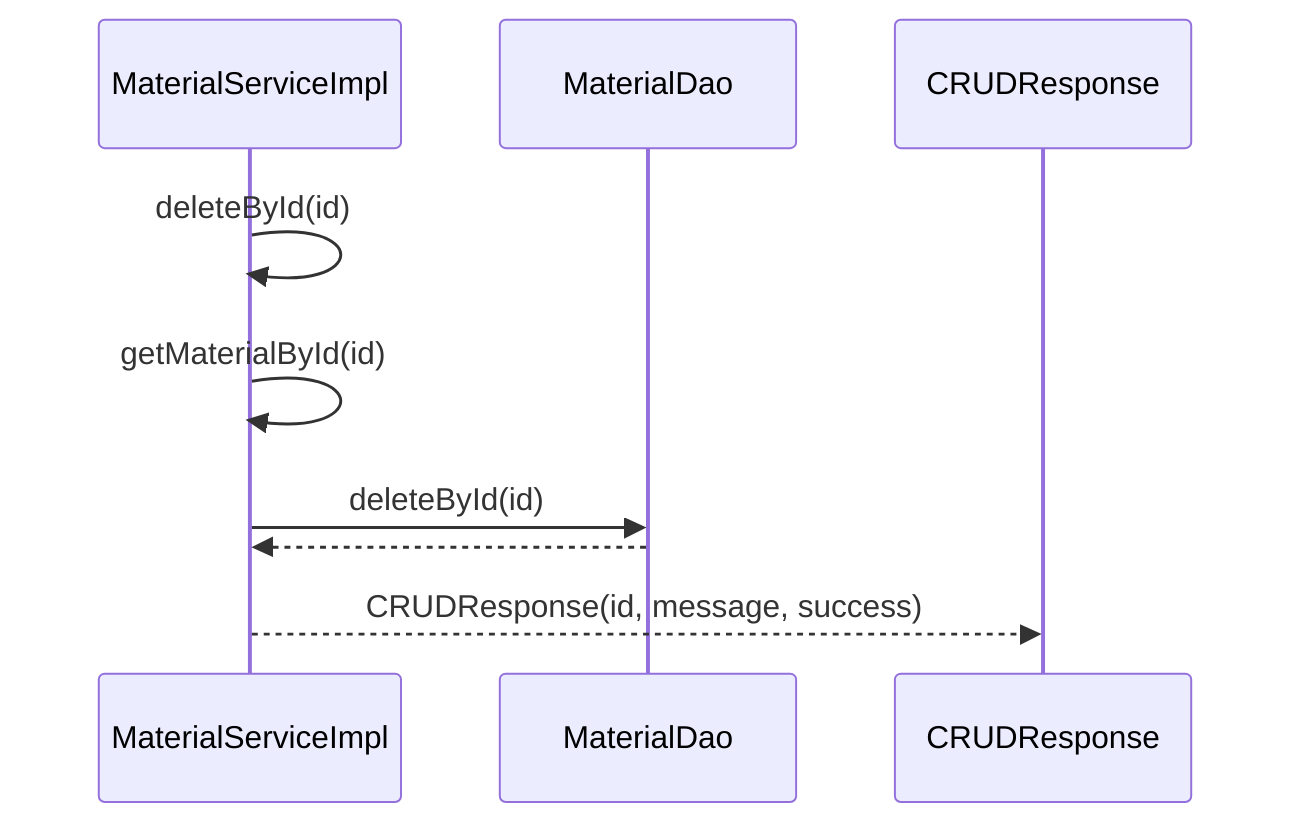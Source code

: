 sequenceDiagram
    participant MaterialServiceImpl
    participant MaterialDao
    participant CRUDResponse
    
    MaterialServiceImpl->>MaterialServiceImpl: deleteById(id)
    MaterialServiceImpl->>MaterialServiceImpl: getMaterialById(id)
    MaterialServiceImpl->>MaterialDao: deleteById(id)
    MaterialDao-->>MaterialServiceImpl: 
    MaterialServiceImpl-->>CRUDResponse: CRUDResponse(id, message, success)